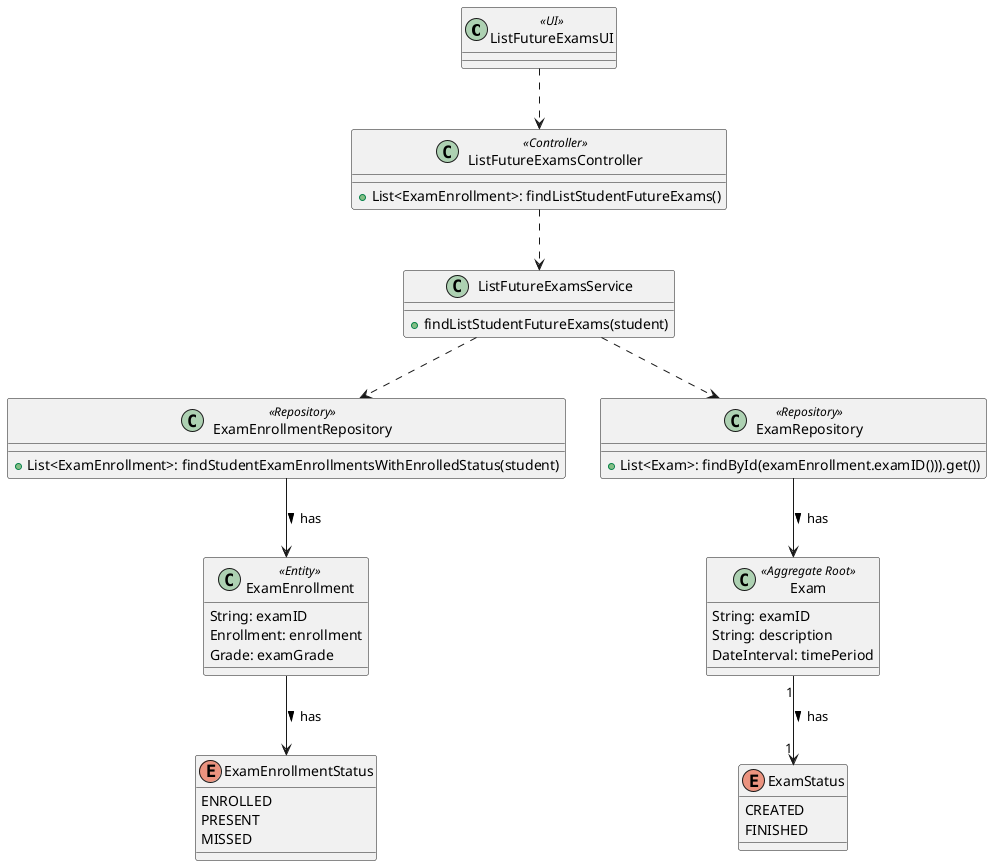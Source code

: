 @startuml

class ListFutureExamsUI <<UI>> {
}

class ListFutureExamsController <<Controller>> {
    + List<ExamEnrollment>: findListStudentFutureExams()
}

class ListFutureExamsService{
    +findListStudentFutureExams(student)
}

class ExamEnrollmentRepository <<Repository>> {
    + List<ExamEnrollment>: findStudentExamEnrollmentsWithEnrolledStatus(student)
}


class ExamEnrollment <<Entity>> {
    String: examID
    Enrollment: enrollment
    Grade: examGrade
}

enum ExamEnrollmentStatus {
    ENROLLED
    PRESENT
    MISSED
}

class ExamRepository <<Repository>> {
    + List<Exam>: findById(examEnrollment.examID())).get())
}

class Exam <<Aggregate Root>> {
String: examID
String: description
DateInterval: timePeriod
}

enum ExamStatus {
CREATED
FINISHED
}


ListFutureExamsUI ..> ListFutureExamsController
ListFutureExamsController ..> ListFutureExamsService
ListFutureExamsService ..> ExamEnrollmentRepository
ListFutureExamsService ..> ExamRepository

ExamRepository --> Exam : has >
ExamEnrollmentRepository --> ExamEnrollment: has >
ExamEnrollment --> ExamEnrollmentStatus : has >
Exam "1" --> "1" ExamStatus : has >

@enduml